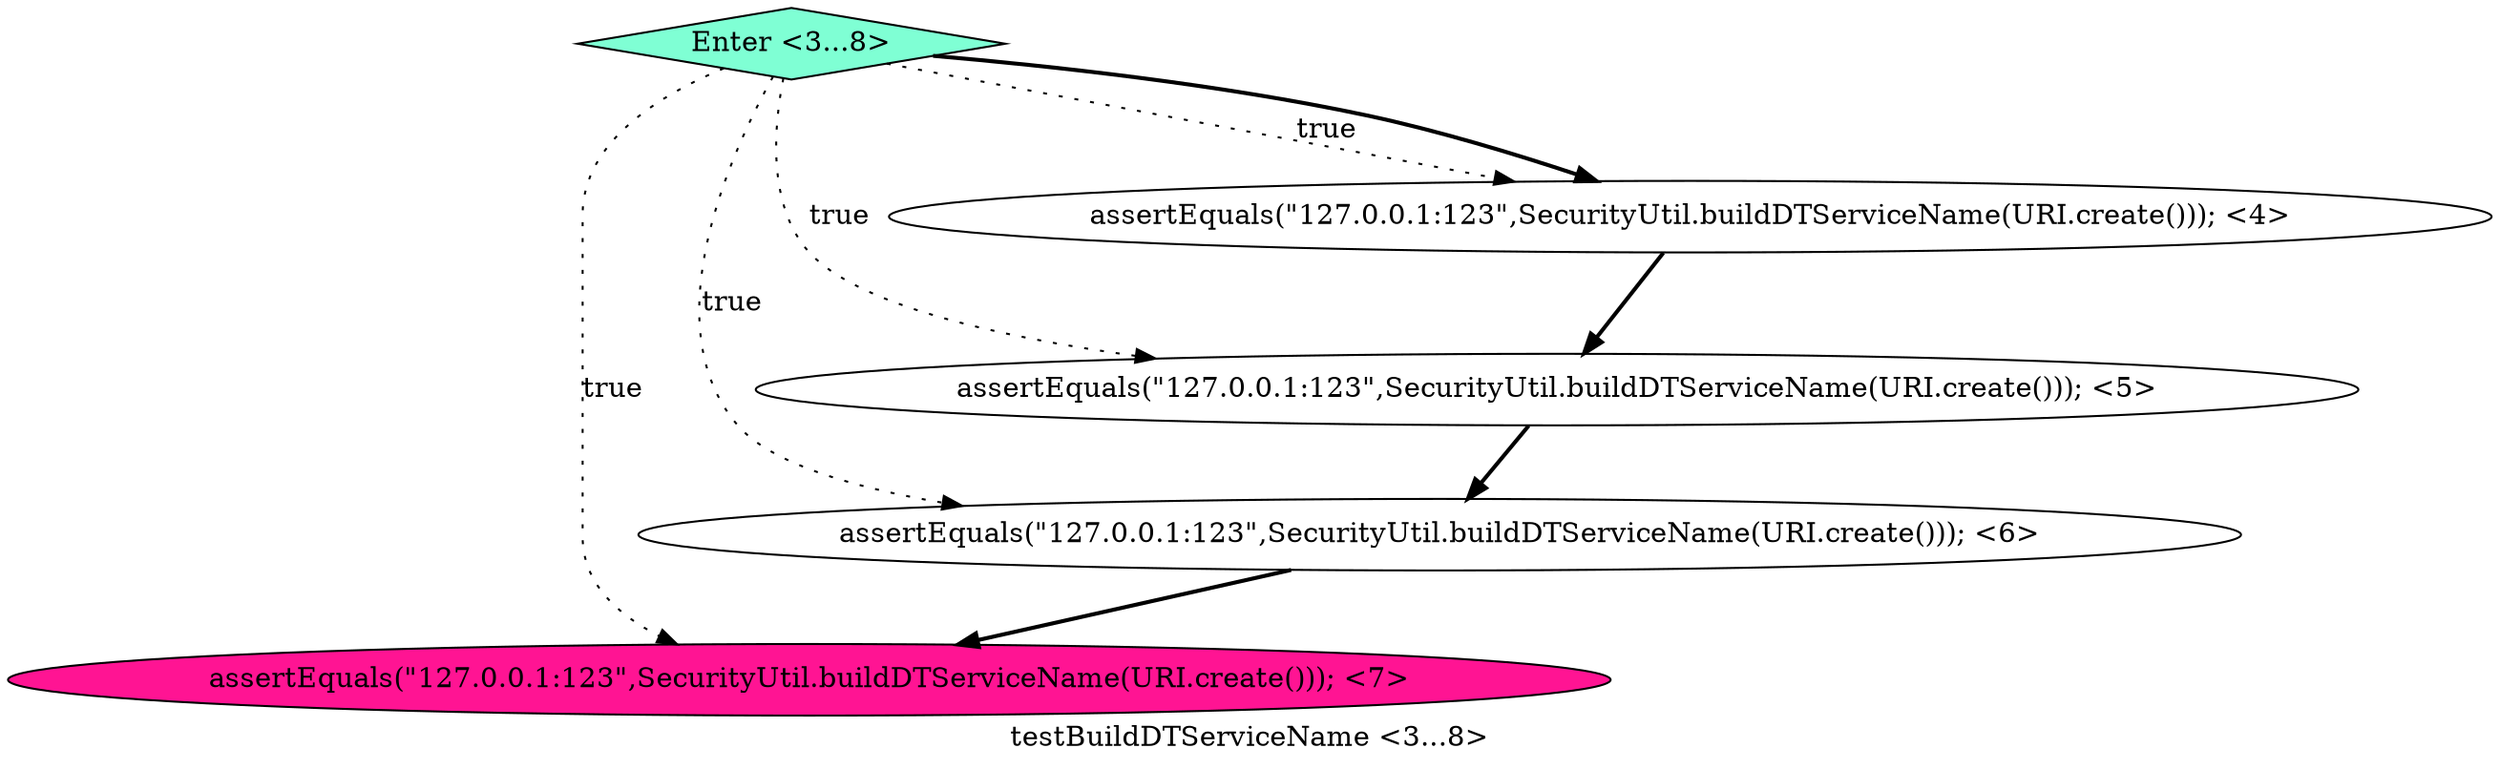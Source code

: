 digraph PDG {
label = "testBuildDTServiceName <3...8>";
0.3 [style = filled, label = "assertEquals(\"127.0.0.1:123\",SecurityUtil.buildDTServiceName(URI.create())); <7>", fillcolor = deeppink, shape = ellipse];
0.2 [style = filled, label = "assertEquals(\"127.0.0.1:123\",SecurityUtil.buildDTServiceName(URI.create())); <6>", fillcolor = white, shape = ellipse];
0.1 [style = filled, label = "assertEquals(\"127.0.0.1:123\",SecurityUtil.buildDTServiceName(URI.create())); <5>", fillcolor = white, shape = ellipse];
0.4 [style = filled, label = "Enter <3...8>", fillcolor = aquamarine, shape = diamond];
0.0 [style = filled, label = "assertEquals(\"127.0.0.1:123\",SecurityUtil.buildDTServiceName(URI.create())); <4>", fillcolor = white, shape = ellipse];
0.0 -> 0.1 [style = bold, label=""];
0.1 -> 0.2 [style = bold, label=""];
0.2 -> 0.3 [style = bold, label=""];
0.4 -> 0.0 [style = dotted, label="true"];
0.4 -> 0.0 [style = bold, label=""];
0.4 -> 0.1 [style = dotted, label="true"];
0.4 -> 0.2 [style = dotted, label="true"];
0.4 -> 0.3 [style = dotted, label="true"];
}
